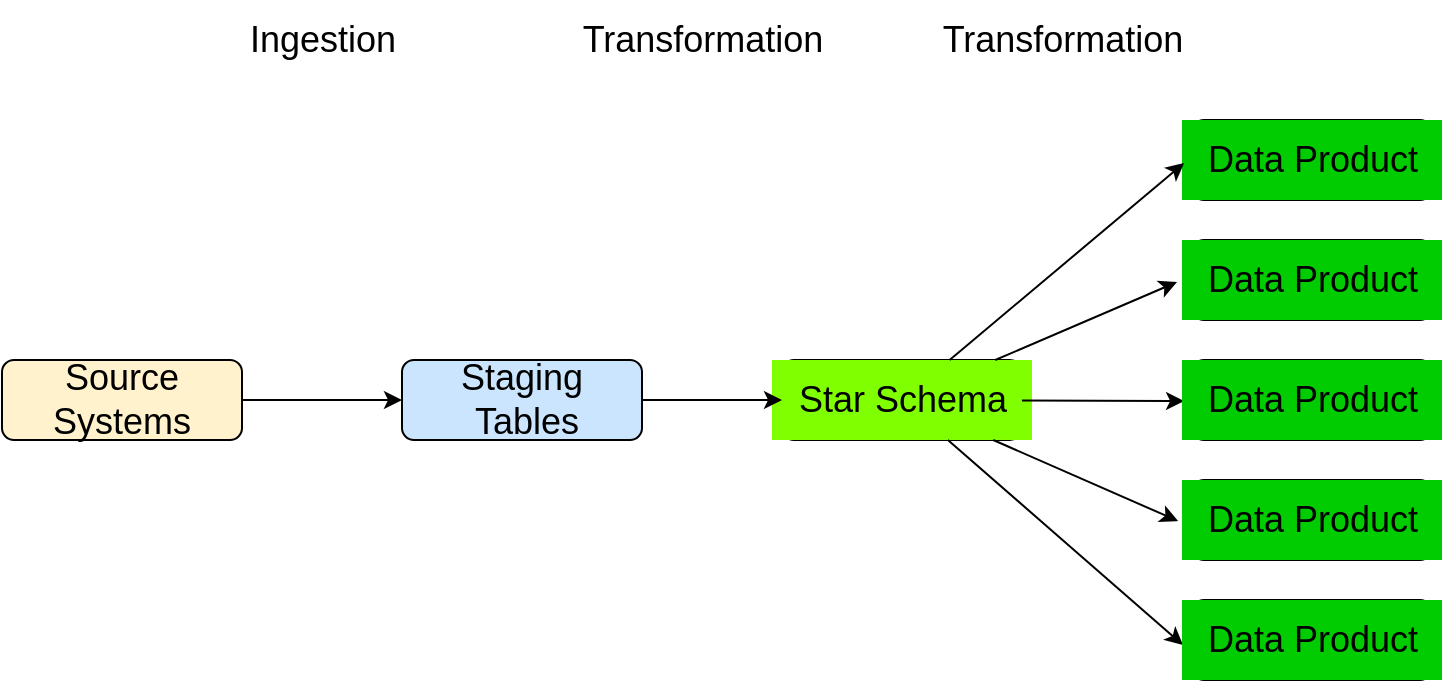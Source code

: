 <mxfile version="20.3.0" type="device"><diagram id="B1S7SICTMajfQ_p8LSqf" name="Page-1"><mxGraphModel dx="946" dy="672" grid="1" gridSize="10" guides="1" tooltips="1" connect="1" arrows="1" fold="1" page="1" pageScale="1" pageWidth="850" pageHeight="1100" math="0" shadow="0"><root><mxCell id="0"/><mxCell id="1" parent="0"/><mxCell id="WHG2RC03dFSACNH2h8Ov-40" value="" style="group;opacity=80;rounded=0;glass=0;shadow=0;" vertex="1" connectable="0" parent="1"><mxGeometry x="630" y="90" width="130" height="40" as="geometry"/></mxCell><mxCell id="WHG2RC03dFSACNH2h8Ov-35" value="" style="rounded=1;whiteSpace=wrap;html=1;" vertex="1" parent="WHG2RC03dFSACNH2h8Ov-40"><mxGeometry x="5" width="120" height="40" as="geometry"/></mxCell><mxCell id="WHG2RC03dFSACNH2h8Ov-5" value="&lt;font style=&quot;font-size: 18px;&quot;&gt;Data Product&lt;/font&gt;" style="text;html=1;align=center;verticalAlign=middle;resizable=0;points=[];autosize=1;strokeColor=none;fillColor=#00CC00;" vertex="1" parent="WHG2RC03dFSACNH2h8Ov-40"><mxGeometry width="130" height="40" as="geometry"/></mxCell><mxCell id="WHG2RC03dFSACNH2h8Ov-56" value="" style="group;" vertex="1" connectable="0" parent="1"><mxGeometry x="430" y="210" width="125" height="40" as="geometry"/></mxCell><mxCell id="WHG2RC03dFSACNH2h8Ov-27" value="" style="rounded=1;whiteSpace=wrap;html=1;" vertex="1" parent="WHG2RC03dFSACNH2h8Ov-56"><mxGeometry width="120" height="40" as="geometry"/></mxCell><mxCell id="WHG2RC03dFSACNH2h8Ov-4" value="&lt;font style=&quot;font-size: 18px;&quot;&gt;Star Schema&lt;/font&gt;" style="text;html=1;align=center;verticalAlign=middle;resizable=0;points=[];autosize=1;fillColor=#80FF00;" vertex="1" parent="WHG2RC03dFSACNH2h8Ov-56"><mxGeometry x="-5" width="130" height="40" as="geometry"/></mxCell><mxCell id="WHG2RC03dFSACNH2h8Ov-63" style="edgeStyle=none;rounded=0;orthogonalLoop=1;jettySize=auto;html=1;entryX=0;entryY=0.5;entryDx=0;entryDy=0;fontSize=18;" edge="1" parent="1" source="WHG2RC03dFSACNH2h8Ov-61"><mxGeometry relative="1" as="geometry"><mxPoint x="240" y="230" as="targetPoint"/></mxGeometry></mxCell><mxCell id="WHG2RC03dFSACNH2h8Ov-61" value="&lt;font style=&quot;font-size: 18px;&quot;&gt;Source Systems&lt;/font&gt;" style="rounded=1;whiteSpace=wrap;html=1;fillColor=#FFF2CC;" vertex="1" parent="1"><mxGeometry x="40" y="210" width="120" height="40" as="geometry"/></mxCell><mxCell id="WHG2RC03dFSACNH2h8Ov-65" style="edgeStyle=none;rounded=0;orthogonalLoop=1;jettySize=auto;html=1;entryX=0;entryY=0.5;entryDx=0;entryDy=0;fontSize=18;" edge="1" parent="1" target="WHG2RC03dFSACNH2h8Ov-27"><mxGeometry relative="1" as="geometry"><mxPoint x="360" y="230" as="sourcePoint"/></mxGeometry></mxCell><mxCell id="WHG2RC03dFSACNH2h8Ov-66" style="edgeStyle=none;rounded=0;orthogonalLoop=1;jettySize=auto;html=1;entryX=0.008;entryY=0.538;entryDx=0;entryDy=0;entryPerimeter=0;fontSize=18;" edge="1" parent="1" source="WHG2RC03dFSACNH2h8Ov-27" target="WHG2RC03dFSACNH2h8Ov-5"><mxGeometry relative="1" as="geometry"/></mxCell><mxCell id="WHG2RC03dFSACNH2h8Ov-67" style="edgeStyle=none;rounded=0;orthogonalLoop=1;jettySize=auto;html=1;entryX=-0.019;entryY=0.525;entryDx=0;entryDy=0;entryPerimeter=0;fontSize=18;" edge="1" parent="1" source="WHG2RC03dFSACNH2h8Ov-27"><mxGeometry relative="1" as="geometry"><mxPoint x="627.53" y="171" as="targetPoint"/></mxGeometry></mxCell><mxCell id="WHG2RC03dFSACNH2h8Ov-68" style="edgeStyle=none;rounded=0;orthogonalLoop=1;jettySize=auto;html=1;fontSize=18;entryX=0.008;entryY=0.513;entryDx=0;entryDy=0;entryPerimeter=0;" edge="1" parent="1" source="WHG2RC03dFSACNH2h8Ov-27"><mxGeometry relative="1" as="geometry"><mxPoint x="631.04" y="230.52" as="targetPoint"/></mxGeometry></mxCell><mxCell id="WHG2RC03dFSACNH2h8Ov-69" style="edgeStyle=none;rounded=0;orthogonalLoop=1;jettySize=auto;html=1;entryX=-0.015;entryY=0.513;entryDx=0;entryDy=0;entryPerimeter=0;fontSize=18;" edge="1" parent="1" source="WHG2RC03dFSACNH2h8Ov-27"><mxGeometry relative="1" as="geometry"><mxPoint x="628.05" y="290.52" as="targetPoint"/></mxGeometry></mxCell><mxCell id="WHG2RC03dFSACNH2h8Ov-70" style="edgeStyle=none;rounded=0;orthogonalLoop=1;jettySize=auto;html=1;entryX=0.004;entryY=0.563;entryDx=0;entryDy=0;entryPerimeter=0;fontSize=18;" edge="1" parent="1" source="WHG2RC03dFSACNH2h8Ov-27"><mxGeometry relative="1" as="geometry"><mxPoint x="630.52" y="352.52" as="targetPoint"/></mxGeometry></mxCell><mxCell id="WHG2RC03dFSACNH2h8Ov-78" value="&lt;font style=&quot;font-size: 18px;&quot;&gt;Staging&lt;br&gt;&amp;nbsp;Tables&lt;/font&gt;" style="rounded=1;whiteSpace=wrap;html=1;fillColor=#CCE5FF;" vertex="1" parent="1"><mxGeometry x="240" y="210" width="120" height="40" as="geometry"/></mxCell><mxCell id="WHG2RC03dFSACNH2h8Ov-79" value="" style="group;opacity=80;" vertex="1" connectable="0" parent="1"><mxGeometry x="630" y="150" width="130" height="40" as="geometry"/></mxCell><mxCell id="WHG2RC03dFSACNH2h8Ov-80" value="" style="rounded=1;whiteSpace=wrap;html=1;" vertex="1" parent="WHG2RC03dFSACNH2h8Ov-79"><mxGeometry x="5" width="120" height="40" as="geometry"/></mxCell><mxCell id="WHG2RC03dFSACNH2h8Ov-81" value="&lt;font style=&quot;font-size: 18px;&quot;&gt;Data Product&lt;/font&gt;" style="text;html=1;align=center;verticalAlign=middle;resizable=0;points=[];autosize=1;strokeColor=none;fillColor=#00CC00;" vertex="1" parent="WHG2RC03dFSACNH2h8Ov-79"><mxGeometry width="130" height="40" as="geometry"/></mxCell><mxCell id="WHG2RC03dFSACNH2h8Ov-82" value="" style="group;opacity=80;" vertex="1" connectable="0" parent="1"><mxGeometry x="630" y="210" width="130" height="40" as="geometry"/></mxCell><mxCell id="WHG2RC03dFSACNH2h8Ov-83" value="" style="rounded=1;whiteSpace=wrap;html=1;" vertex="1" parent="WHG2RC03dFSACNH2h8Ov-82"><mxGeometry x="5" width="120" height="40" as="geometry"/></mxCell><mxCell id="WHG2RC03dFSACNH2h8Ov-84" value="&lt;font style=&quot;font-size: 18px;&quot;&gt;Data Product&lt;/font&gt;" style="text;html=1;align=center;verticalAlign=middle;resizable=0;points=[];autosize=1;strokeColor=none;fillColor=#00CC00;" vertex="1" parent="WHG2RC03dFSACNH2h8Ov-82"><mxGeometry width="130" height="40" as="geometry"/></mxCell><mxCell id="WHG2RC03dFSACNH2h8Ov-85" value="" style="group;opacity=80;" vertex="1" connectable="0" parent="1"><mxGeometry x="630" y="270" width="130" height="40" as="geometry"/></mxCell><mxCell id="WHG2RC03dFSACNH2h8Ov-86" value="" style="rounded=1;whiteSpace=wrap;html=1;" vertex="1" parent="WHG2RC03dFSACNH2h8Ov-85"><mxGeometry x="5" width="120" height="40" as="geometry"/></mxCell><mxCell id="WHG2RC03dFSACNH2h8Ov-87" value="&lt;font style=&quot;font-size: 18px;&quot;&gt;Data Product&lt;/font&gt;" style="text;html=1;align=center;verticalAlign=middle;resizable=0;points=[];autosize=1;strokeColor=none;fillColor=#00CC00;" vertex="1" parent="WHG2RC03dFSACNH2h8Ov-85"><mxGeometry width="130" height="40" as="geometry"/></mxCell><mxCell id="WHG2RC03dFSACNH2h8Ov-89" value="" style="group;opacity=80;" vertex="1" connectable="0" parent="1"><mxGeometry x="630" y="330" width="130" height="40" as="geometry"/></mxCell><mxCell id="WHG2RC03dFSACNH2h8Ov-90" value="" style="rounded=1;whiteSpace=wrap;html=1;" vertex="1" parent="WHG2RC03dFSACNH2h8Ov-89"><mxGeometry x="5" width="120" height="40" as="geometry"/></mxCell><mxCell id="WHG2RC03dFSACNH2h8Ov-91" value="&lt;font style=&quot;font-size: 18px;&quot;&gt;Data Product&lt;/font&gt;" style="text;html=1;align=center;verticalAlign=middle;resizable=0;points=[];autosize=1;strokeColor=none;fillColor=#00CC00;" vertex="1" parent="WHG2RC03dFSACNH2h8Ov-89"><mxGeometry width="130" height="40" as="geometry"/></mxCell><mxCell id="WHG2RC03dFSACNH2h8Ov-92" value="Ingestion" style="text;html=1;align=center;verticalAlign=middle;resizable=0;points=[];autosize=1;strokeColor=none;fillColor=none;fontSize=18;" vertex="1" parent="1"><mxGeometry x="150" y="30" width="100" height="40" as="geometry"/></mxCell><mxCell id="WHG2RC03dFSACNH2h8Ov-93" value="Transformation" style="text;html=1;align=center;verticalAlign=middle;resizable=0;points=[];autosize=1;strokeColor=none;fillColor=none;fontSize=18;" vertex="1" parent="1"><mxGeometry x="320" y="30" width="140" height="40" as="geometry"/></mxCell><mxCell id="WHG2RC03dFSACNH2h8Ov-94" value="Transformation" style="text;html=1;align=center;verticalAlign=middle;resizable=0;points=[];autosize=1;strokeColor=none;fillColor=none;fontSize=18;" vertex="1" parent="1"><mxGeometry x="500" y="30" width="140" height="40" as="geometry"/></mxCell></root></mxGraphModel></diagram></mxfile>